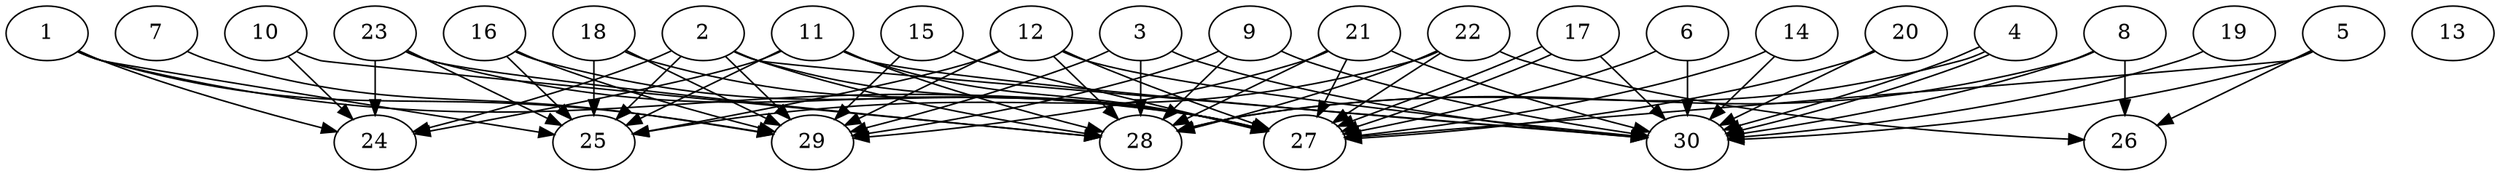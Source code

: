 // DAG automatically generated by daggen at Thu Oct  3 14:04:18 2019
// ./daggen --dot -n 30 --ccr 0.5 --fat 0.9 --regular 0.9 --density 0.7 --mindata 5242880 --maxdata 52428800 
digraph G {
  1 [size="86777856", alpha="0.10", expect_size="43388928"] 
  1 -> 24 [size ="43388928"]
  1 -> 25 [size ="43388928"]
  1 -> 27 [size ="43388928"]
  1 -> 29 [size ="43388928"]
  2 [size="23265280", alpha="0.15", expect_size="11632640"] 
  2 -> 24 [size ="11632640"]
  2 -> 25 [size ="11632640"]
  2 -> 27 [size ="11632640"]
  2 -> 28 [size ="11632640"]
  2 -> 29 [size ="11632640"]
  2 -> 30 [size ="11632640"]
  3 [size="20686848", alpha="0.17", expect_size="10343424"] 
  3 -> 28 [size ="10343424"]
  3 -> 29 [size ="10343424"]
  3 -> 30 [size ="10343424"]
  4 [size="60622848", alpha="0.20", expect_size="30311424"] 
  4 -> 28 [size ="30311424"]
  4 -> 30 [size ="30311424"]
  4 -> 30 [size ="30311424"]
  5 [size="74182656", alpha="0.12", expect_size="37091328"] 
  5 -> 26 [size ="37091328"]
  5 -> 27 [size ="37091328"]
  5 -> 30 [size ="37091328"]
  6 [size="66347008", alpha="0.04", expect_size="33173504"] 
  6 -> 27 [size ="33173504"]
  6 -> 30 [size ="33173504"]
  7 [size="93587456", alpha="0.16", expect_size="46793728"] 
  7 -> 29 [size ="46793728"]
  8 [size="48148480", alpha="0.20", expect_size="24074240"] 
  8 -> 26 [size ="24074240"]
  8 -> 28 [size ="24074240"]
  8 -> 30 [size ="24074240"]
  9 [size="61691904", alpha="0.06", expect_size="30845952"] 
  9 -> 28 [size ="30845952"]
  9 -> 29 [size ="30845952"]
  9 -> 30 [size ="30845952"]
  10 [size="92483584", alpha="0.06", expect_size="46241792"] 
  10 -> 24 [size ="46241792"]
  10 -> 28 [size ="46241792"]
  11 [size="58980352", alpha="0.16", expect_size="29490176"] 
  11 -> 24 [size ="29490176"]
  11 -> 25 [size ="29490176"]
  11 -> 27 [size ="29490176"]
  11 -> 28 [size ="29490176"]
  11 -> 30 [size ="29490176"]
  12 [size="13041664", alpha="0.18", expect_size="6520832"] 
  12 -> 25 [size ="6520832"]
  12 -> 27 [size ="6520832"]
  12 -> 28 [size ="6520832"]
  12 -> 29 [size ="6520832"]
  12 -> 30 [size ="6520832"]
  13 [size="84604928", alpha="0.09", expect_size="42302464"] 
  14 [size="69828608", alpha="0.03", expect_size="34914304"] 
  14 -> 27 [size ="34914304"]
  14 -> 30 [size ="34914304"]
  15 [size="68425728", alpha="0.13", expect_size="34212864"] 
  15 -> 27 [size ="34212864"]
  15 -> 29 [size ="34212864"]
  16 [size="31807488", alpha="0.13", expect_size="15903744"] 
  16 -> 25 [size ="15903744"]
  16 -> 27 [size ="15903744"]
  16 -> 29 [size ="15903744"]
  17 [size="50434048", alpha="0.13", expect_size="25217024"] 
  17 -> 27 [size ="25217024"]
  17 -> 27 [size ="25217024"]
  17 -> 30 [size ="25217024"]
  18 [size="31047680", alpha="0.02", expect_size="15523840"] 
  18 -> 25 [size ="15523840"]
  18 -> 27 [size ="15523840"]
  18 -> 29 [size ="15523840"]
  19 [size="30584832", alpha="0.14", expect_size="15292416"] 
  19 -> 30 [size ="15292416"]
  20 [size="58353664", alpha="0.10", expect_size="29176832"] 
  20 -> 27 [size ="29176832"]
  20 -> 30 [size ="29176832"]
  21 [size="85620736", alpha="0.02", expect_size="42810368"] 
  21 -> 27 [size ="42810368"]
  21 -> 28 [size ="42810368"]
  21 -> 29 [size ="42810368"]
  21 -> 30 [size ="42810368"]
  22 [size="66891776", alpha="0.18", expect_size="33445888"] 
  22 -> 25 [size ="33445888"]
  22 -> 26 [size ="33445888"]
  22 -> 27 [size ="33445888"]
  22 -> 28 [size ="33445888"]
  23 [size="59455488", alpha="0.15", expect_size="29727744"] 
  23 -> 24 [size ="29727744"]
  23 -> 25 [size ="29727744"]
  23 -> 27 [size ="29727744"]
  23 -> 28 [size ="29727744"]
  24 [size="99633152", alpha="0.03", expect_size="49816576"] 
  25 [size="21526528", alpha="0.04", expect_size="10763264"] 
  26 [size="83310592", alpha="0.18", expect_size="41655296"] 
  27 [size="51453952", alpha="0.09", expect_size="25726976"] 
  28 [size="18001920", alpha="0.08", expect_size="9000960"] 
  29 [size="26787840", alpha="0.17", expect_size="13393920"] 
  30 [size="90544128", alpha="0.04", expect_size="45272064"] 
}
